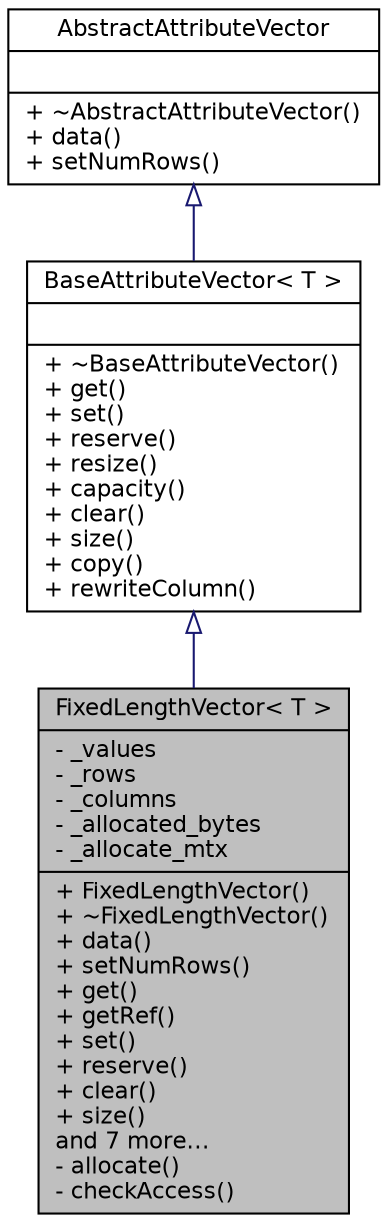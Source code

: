 digraph "FixedLengthVector&lt; T &gt;"
{
  edge [fontname="Helvetica",fontsize="11",labelfontname="Helvetica",labelfontsize="11"];
  node [fontname="Helvetica",fontsize="11",shape=record];
  Node1 [label="{FixedLengthVector\< T \>\n|- _values\l- _rows\l- _columns\l- _allocated_bytes\l- _allocate_mtx\l|+ FixedLengthVector()\l+ ~FixedLengthVector()\l+ data()\l+ setNumRows()\l+ get()\l+ getRef()\l+ set()\l+ reserve()\l+ clear()\l+ size()\land 7 more...\l- allocate()\l- checkAccess()\l}",height=0.2,width=0.4,color="black", fillcolor="grey75", style="filled" fontcolor="black"];
  Node2 -> Node1 [dir="back",color="midnightblue",fontsize="11",style="solid",arrowtail="onormal",fontname="Helvetica"];
  Node2 [label="{BaseAttributeVector\< T \>\n||+ ~BaseAttributeVector()\l+ get()\l+ set()\l+ reserve()\l+ resize()\l+ capacity()\l+ clear()\l+ size()\l+ copy()\l+ rewriteColumn()\l}",height=0.2,width=0.4,color="black", fillcolor="white", style="filled",URL="$class_base_attribute_vector.html"];
  Node3 -> Node2 [dir="back",color="midnightblue",fontsize="11",style="solid",arrowtail="onormal",fontname="Helvetica"];
  Node3 [label="{AbstractAttributeVector\n||+ ~AbstractAttributeVector()\l+ data()\l+ setNumRows()\l}",height=0.2,width=0.4,color="black", fillcolor="white", style="filled",URL="$class_abstract_attribute_vector.html"];
}
